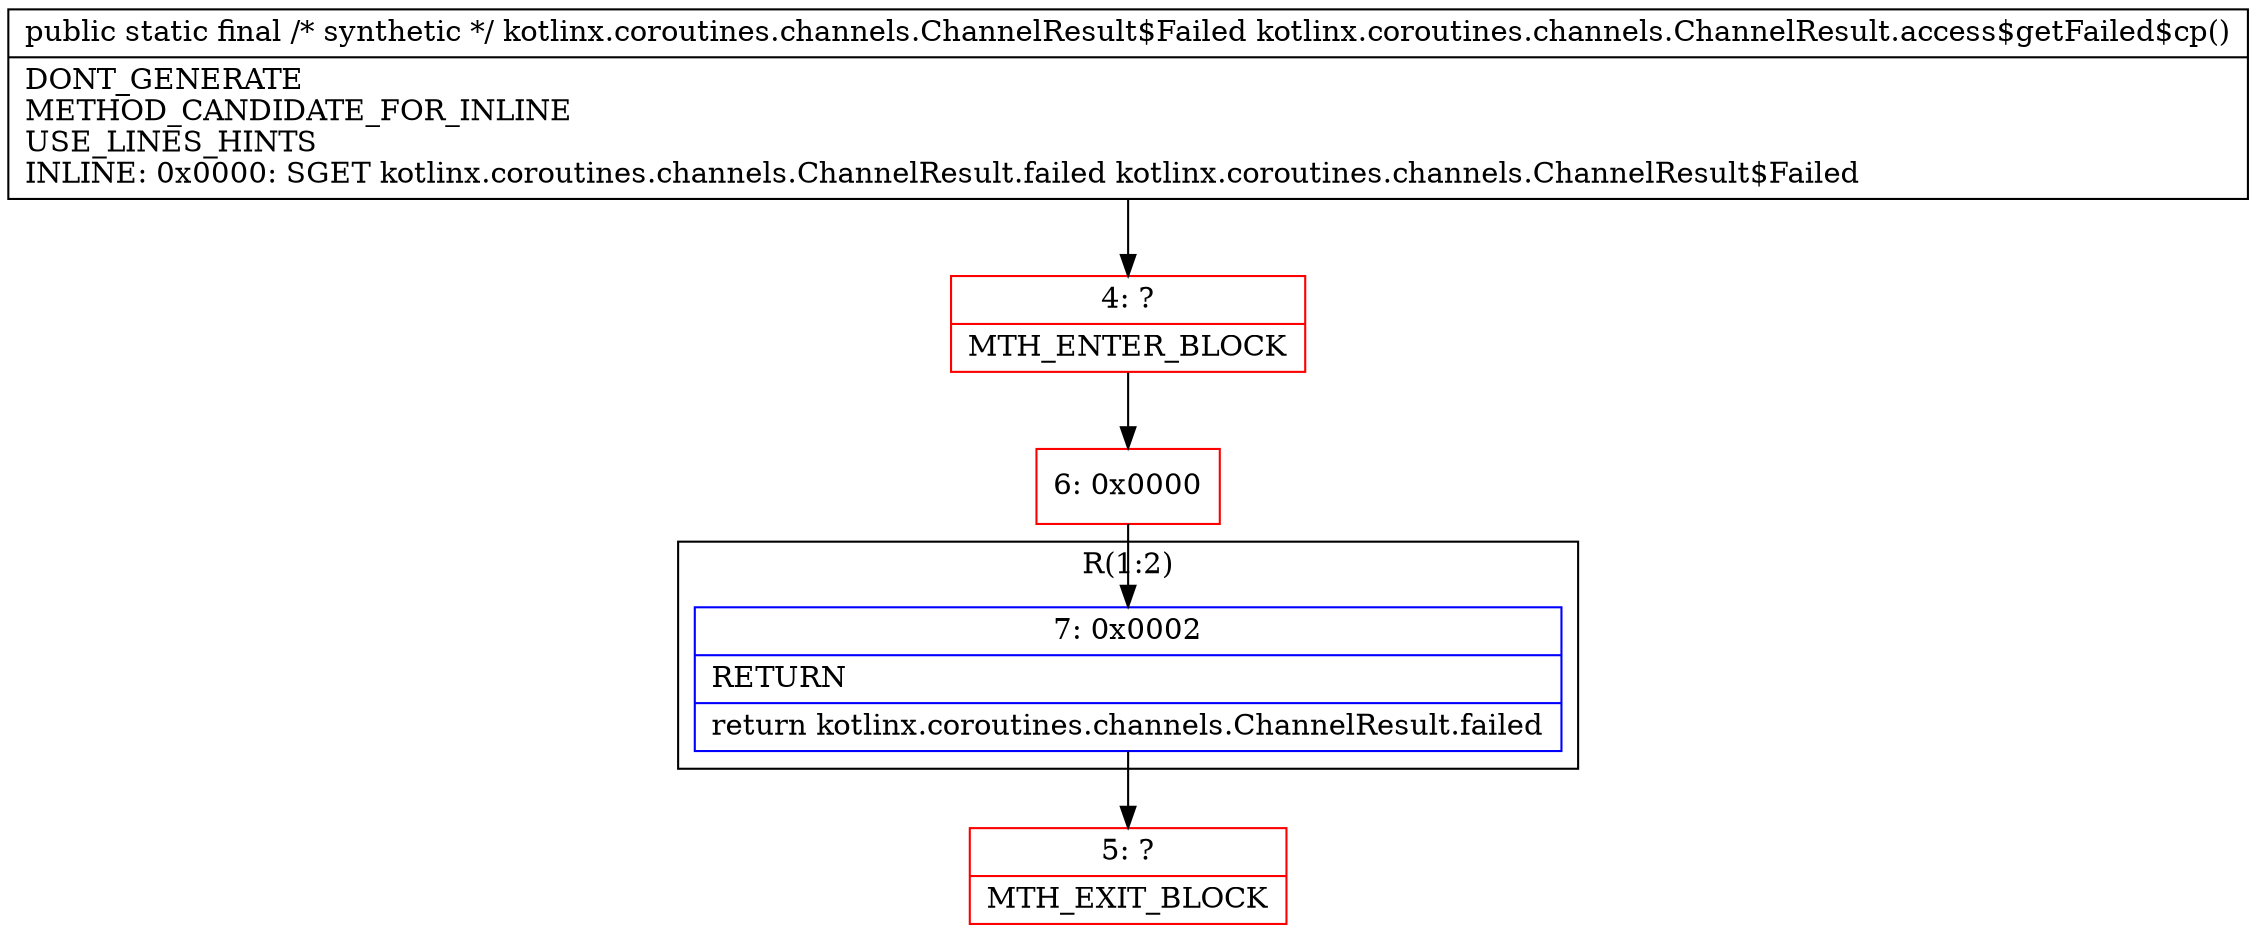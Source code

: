 digraph "CFG forkotlinx.coroutines.channels.ChannelResult.access$getFailed$cp()Lkotlinx\/coroutines\/channels\/ChannelResult$Failed;" {
subgraph cluster_Region_554872069 {
label = "R(1:2)";
node [shape=record,color=blue];
Node_7 [shape=record,label="{7\:\ 0x0002|RETURN\l|return kotlinx.coroutines.channels.ChannelResult.failed\l}"];
}
Node_4 [shape=record,color=red,label="{4\:\ ?|MTH_ENTER_BLOCK\l}"];
Node_6 [shape=record,color=red,label="{6\:\ 0x0000}"];
Node_5 [shape=record,color=red,label="{5\:\ ?|MTH_EXIT_BLOCK\l}"];
MethodNode[shape=record,label="{public static final \/* synthetic *\/ kotlinx.coroutines.channels.ChannelResult$Failed kotlinx.coroutines.channels.ChannelResult.access$getFailed$cp()  | DONT_GENERATE\lMETHOD_CANDIDATE_FOR_INLINE\lUSE_LINES_HINTS\lINLINE: 0x0000: SGET   kotlinx.coroutines.channels.ChannelResult.failed kotlinx.coroutines.channels.ChannelResult$Failed\l}"];
MethodNode -> Node_4;Node_7 -> Node_5;
Node_4 -> Node_6;
Node_6 -> Node_7;
}

